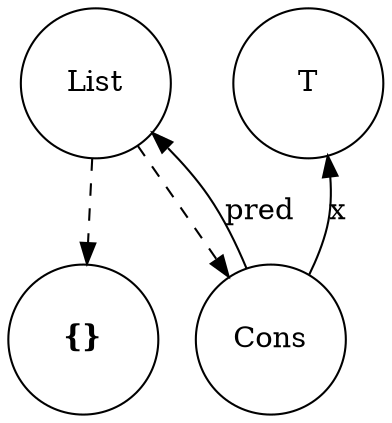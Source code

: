 digraph List {
splines=true

edge [len = 4]

node [shape=circle, width=1]

Nil [label=<<b>{}</b>>, labelfontcolor=red]

List -> Cons [style = "dashed"]
List -> Nil [style = "dashed"]
Cons -> List [label="pred", constraint=false, labelfontcolor="red"]
Cons -> T [label="x", constraint=false, labelfontcolor="red"]

}

